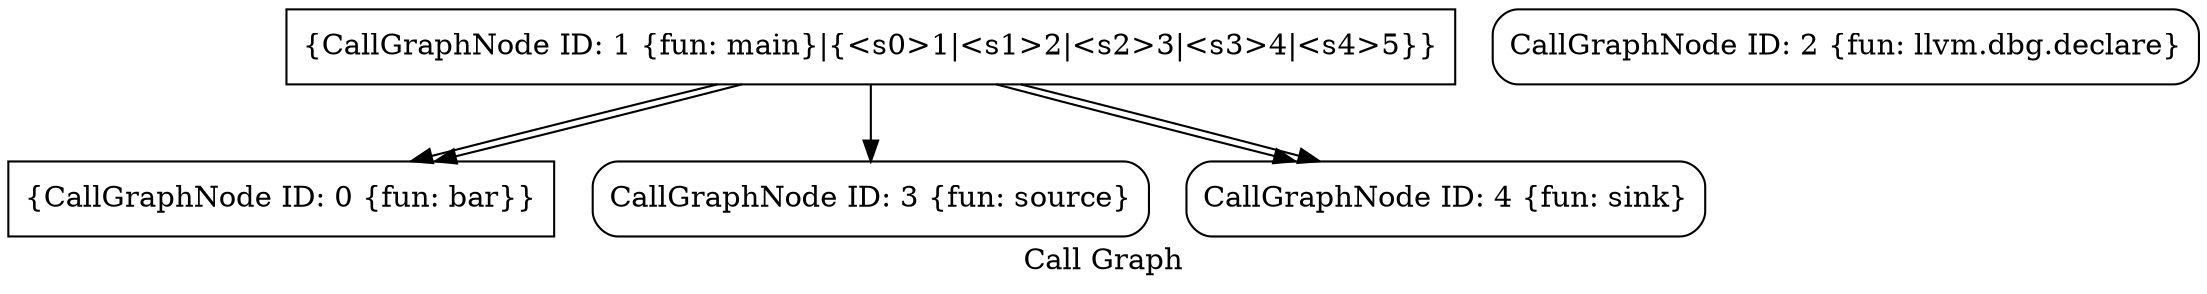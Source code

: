 digraph "Call Graph" {
	label="Call Graph";

	Node0x120e4f260 [shape=record,shape=box,label="{CallGraphNode ID: 0 \{fun: bar\}}"];
	Node0x120e4f310 [shape=record,shape=box,label="{CallGraphNode ID: 1 \{fun: main\}|{<s0>1|<s1>2|<s2>3|<s3>4|<s4>5}}"];
	Node0x120e4f310:s0 -> Node0x120e50c40[color=black];
	Node0x120e4f310:s1 -> Node0x120e4f260[color=black];
	Node0x120e4f310:s2 -> Node0x120e50ce0[color=black];
	Node0x120e4f310:s3 -> Node0x120e4f260[color=black];
	Node0x120e4f310:s4 -> Node0x120e50ce0[color=black];
	Node0x120e50b70 [shape=record,shape=Mrecord,label="{CallGraphNode ID: 2 \{fun: llvm.dbg.declare\}}"];
	Node0x120e50c40 [shape=record,shape=Mrecord,label="{CallGraphNode ID: 3 \{fun: source\}}"];
	Node0x120e50ce0 [shape=record,shape=Mrecord,label="{CallGraphNode ID: 4 \{fun: sink\}}"];
}
